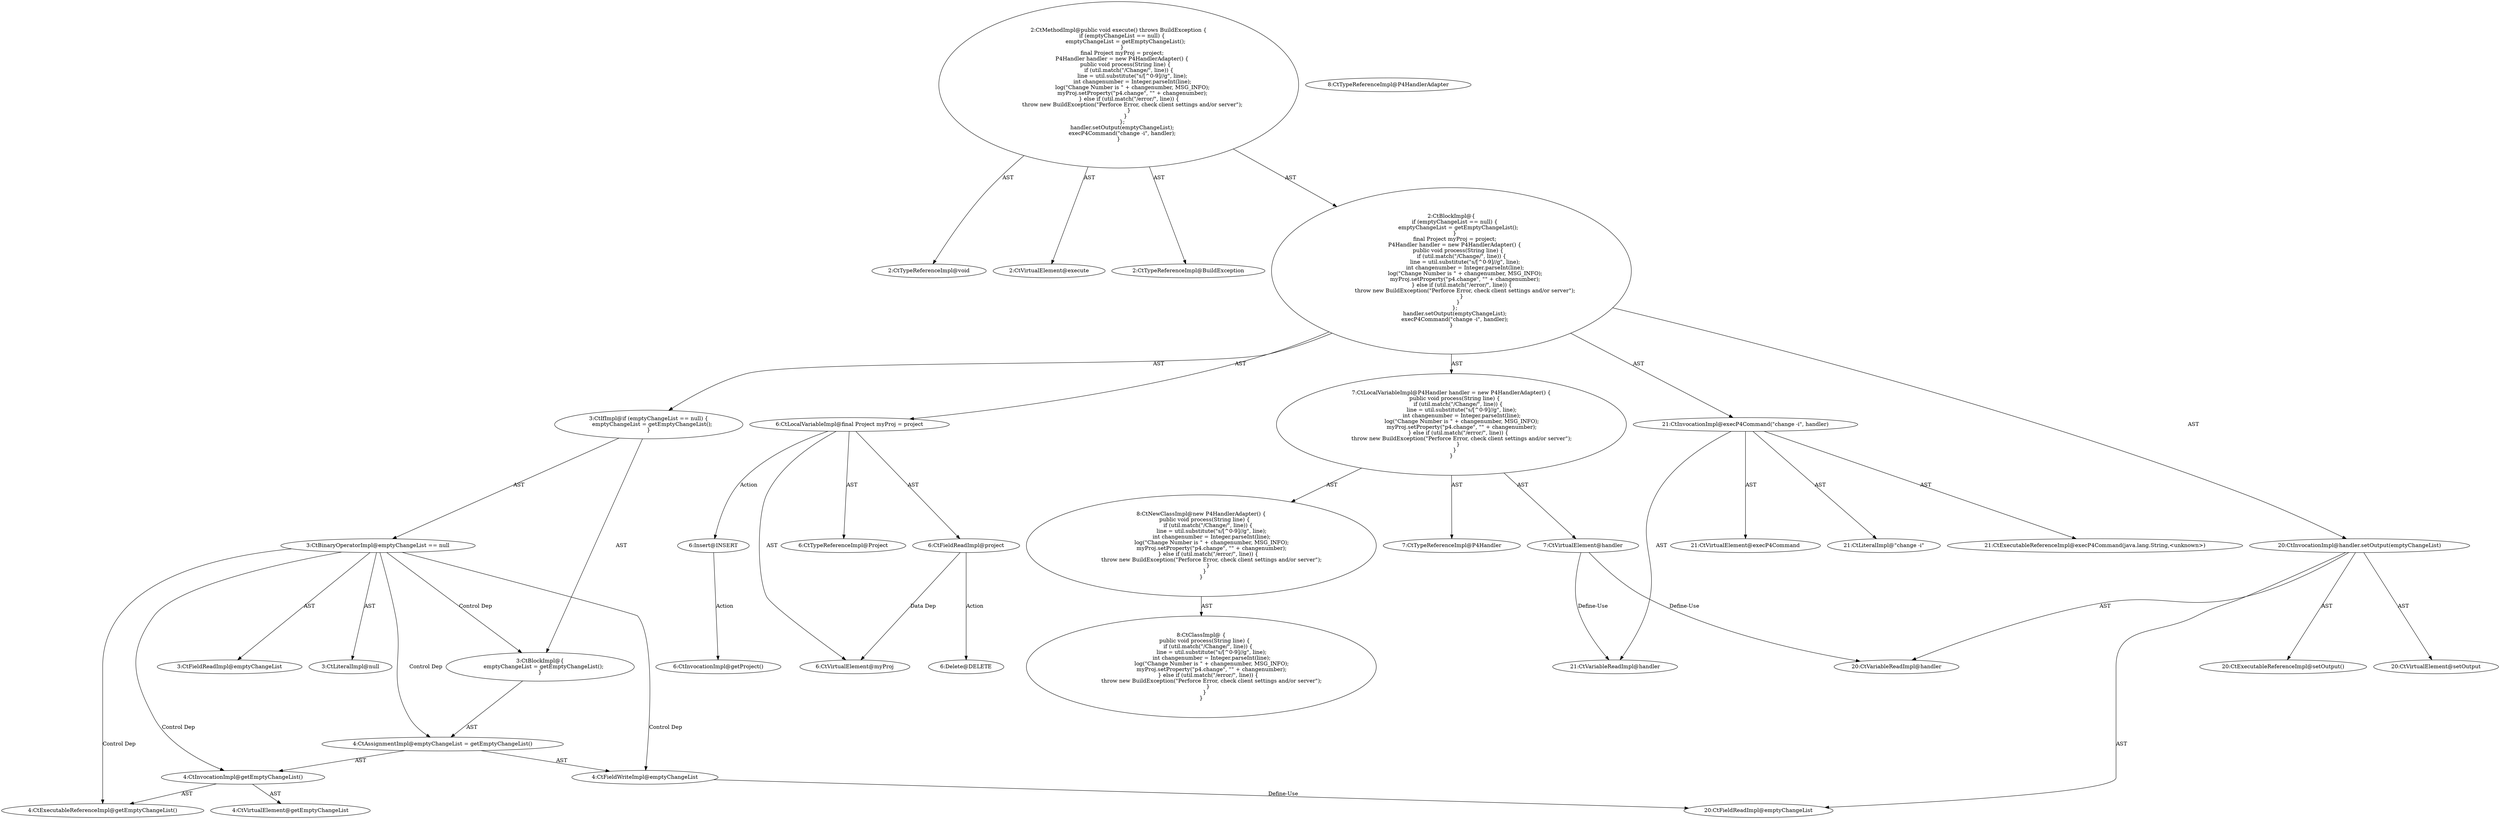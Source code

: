 digraph "execute#?" {
0 [label="2:CtTypeReferenceImpl@void" shape=ellipse]
1 [label="2:CtVirtualElement@execute" shape=ellipse]
2 [label="2:CtTypeReferenceImpl@BuildException" shape=ellipse]
3 [label="3:CtFieldReadImpl@emptyChangeList" shape=ellipse]
4 [label="3:CtLiteralImpl@null" shape=ellipse]
5 [label="3:CtBinaryOperatorImpl@emptyChangeList == null" shape=ellipse]
6 [label="4:CtFieldWriteImpl@emptyChangeList" shape=ellipse]
7 [label="4:CtExecutableReferenceImpl@getEmptyChangeList()" shape=ellipse]
8 [label="4:CtVirtualElement@getEmptyChangeList" shape=ellipse]
9 [label="4:CtInvocationImpl@getEmptyChangeList()" shape=ellipse]
10 [label="4:CtAssignmentImpl@emptyChangeList = getEmptyChangeList()" shape=ellipse]
11 [label="3:CtBlockImpl@\{
    emptyChangeList = getEmptyChangeList();
\}" shape=ellipse]
12 [label="3:CtIfImpl@if (emptyChangeList == null) \{
    emptyChangeList = getEmptyChangeList();
\}" shape=ellipse]
13 [label="6:CtTypeReferenceImpl@Project" shape=ellipse]
14 [label="6:CtFieldReadImpl@project" shape=ellipse]
15 [label="6:CtVirtualElement@myProj" shape=ellipse]
16 [label="6:CtLocalVariableImpl@final Project myProj = project" shape=ellipse]
17 [label="7:CtTypeReferenceImpl@P4Handler" shape=ellipse]
18 [label="8:CtTypeReferenceImpl@P4HandlerAdapter" shape=ellipse]
19 [label="8:CtNewClassImpl@new P4HandlerAdapter() \{
    public void process(String line) \{
        if (util.match(\"/Change/\", line)) \{
            line = util.substitute(\"s/[^0-9]//g\", line);
            int changenumber = Integer.parseInt(line);
            log(\"Change Number is \" + changenumber, MSG_INFO);
            myProj.setProperty(\"p4.change\", \"\" + changenumber);
        \} else if (util.match(\"/error/\", line)) \{
            throw new BuildException(\"Perforce Error, check client settings and/or server\");
        \}
    \}
\}" shape=ellipse]
20 [label="8:CtClassImpl@ \{
    public void process(String line) \{
        if (util.match(\"/Change/\", line)) \{
            line = util.substitute(\"s/[^0-9]//g\", line);
            int changenumber = Integer.parseInt(line);
            log(\"Change Number is \" + changenumber, MSG_INFO);
            myProj.setProperty(\"p4.change\", \"\" + changenumber);
        \} else if (util.match(\"/error/\", line)) \{
            throw new BuildException(\"Perforce Error, check client settings and/or server\");
        \}
    \}
\}" shape=ellipse]
21 [label="7:CtVirtualElement@handler" shape=ellipse]
22 [label="7:CtLocalVariableImpl@P4Handler handler = new P4HandlerAdapter() \{
    public void process(String line) \{
        if (util.match(\"/Change/\", line)) \{
            line = util.substitute(\"s/[^0-9]//g\", line);
            int changenumber = Integer.parseInt(line);
            log(\"Change Number is \" + changenumber, MSG_INFO);
            myProj.setProperty(\"p4.change\", \"\" + changenumber);
        \} else if (util.match(\"/error/\", line)) \{
            throw new BuildException(\"Perforce Error, check client settings and/or server\");
        \}
    \}
\}" shape=ellipse]
23 [label="20:CtExecutableReferenceImpl@setOutput()" shape=ellipse]
24 [label="20:CtVirtualElement@setOutput" shape=ellipse]
25 [label="20:CtVariableReadImpl@handler" shape=ellipse]
26 [label="20:CtFieldReadImpl@emptyChangeList" shape=ellipse]
27 [label="20:CtInvocationImpl@handler.setOutput(emptyChangeList)" shape=ellipse]
28 [label="21:CtExecutableReferenceImpl@execP4Command(java.lang.String,<unknown>)" shape=ellipse]
29 [label="21:CtVirtualElement@execP4Command" shape=ellipse]
30 [label="21:CtLiteralImpl@\"change -i\"" shape=ellipse]
31 [label="21:CtVariableReadImpl@handler" shape=ellipse]
32 [label="21:CtInvocationImpl@execP4Command(\"change -i\", handler)" shape=ellipse]
33 [label="2:CtBlockImpl@\{
    if (emptyChangeList == null) \{
        emptyChangeList = getEmptyChangeList();
    \}
    final Project myProj = project;
    P4Handler handler = new P4HandlerAdapter() \{
        public void process(String line) \{
            if (util.match(\"/Change/\", line)) \{
                line = util.substitute(\"s/[^0-9]//g\", line);
                int changenumber = Integer.parseInt(line);
                log(\"Change Number is \" + changenumber, MSG_INFO);
                myProj.setProperty(\"p4.change\", \"\" + changenumber);
            \} else if (util.match(\"/error/\", line)) \{
                throw new BuildException(\"Perforce Error, check client settings and/or server\");
            \}
        \}
    \};
    handler.setOutput(emptyChangeList);
    execP4Command(\"change -i\", handler);
\}" shape=ellipse]
34 [label="2:CtMethodImpl@public void execute() throws BuildException \{
    if (emptyChangeList == null) \{
        emptyChangeList = getEmptyChangeList();
    \}
    final Project myProj = project;
    P4Handler handler = new P4HandlerAdapter() \{
        public void process(String line) \{
            if (util.match(\"/Change/\", line)) \{
                line = util.substitute(\"s/[^0-9]//g\", line);
                int changenumber = Integer.parseInt(line);
                log(\"Change Number is \" + changenumber, MSG_INFO);
                myProj.setProperty(\"p4.change\", \"\" + changenumber);
            \} else if (util.match(\"/error/\", line)) \{
                throw new BuildException(\"Perforce Error, check client settings and/or server\");
            \}
        \}
    \};
    handler.setOutput(emptyChangeList);
    execP4Command(\"change -i\", handler);
\}" shape=ellipse]
35 [label="6:Delete@DELETE" shape=ellipse]
36 [label="6:Insert@INSERT" shape=ellipse]
37 [label="6:CtInvocationImpl@getProject()" shape=ellipse]
5 -> 3 [label="AST"];
5 -> 4 [label="AST"];
5 -> 11 [label="Control Dep"];
5 -> 10 [label="Control Dep"];
5 -> 6 [label="Control Dep"];
5 -> 9 [label="Control Dep"];
5 -> 7 [label="Control Dep"];
6 -> 26 [label="Define-Use"];
9 -> 8 [label="AST"];
9 -> 7 [label="AST"];
10 -> 6 [label="AST"];
10 -> 9 [label="AST"];
11 -> 10 [label="AST"];
12 -> 5 [label="AST"];
12 -> 11 [label="AST"];
14 -> 15 [label="Data Dep"];
14 -> 35 [label="Action"];
16 -> 15 [label="AST"];
16 -> 13 [label="AST"];
16 -> 14 [label="AST"];
16 -> 36 [label="Action"];
19 -> 20 [label="AST"];
21 -> 25 [label="Define-Use"];
21 -> 31 [label="Define-Use"];
22 -> 21 [label="AST"];
22 -> 17 [label="AST"];
22 -> 19 [label="AST"];
27 -> 24 [label="AST"];
27 -> 25 [label="AST"];
27 -> 23 [label="AST"];
27 -> 26 [label="AST"];
32 -> 29 [label="AST"];
32 -> 28 [label="AST"];
32 -> 30 [label="AST"];
32 -> 31 [label="AST"];
33 -> 12 [label="AST"];
33 -> 16 [label="AST"];
33 -> 22 [label="AST"];
33 -> 27 [label="AST"];
33 -> 32 [label="AST"];
34 -> 1 [label="AST"];
34 -> 0 [label="AST"];
34 -> 2 [label="AST"];
34 -> 33 [label="AST"];
36 -> 37 [label="Action"];
}